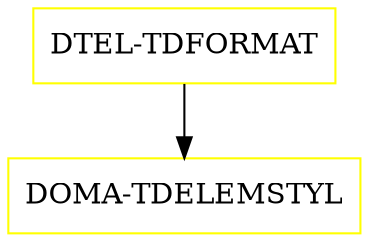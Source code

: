 digraph G {
  "DTEL-TDFORMAT" [shape=box,color=yellow];
  "DOMA-TDELEMSTYL" [shape=box,color=yellow,URL="./DOMA_TDELEMSTYL.html"];
  "DTEL-TDFORMAT" -> "DOMA-TDELEMSTYL";
}
